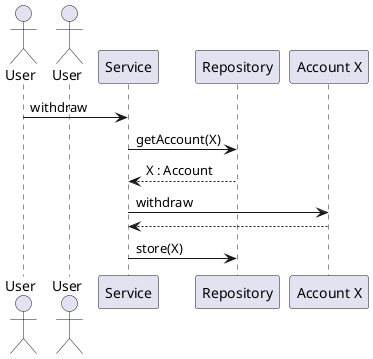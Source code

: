 @startuml

actor "User" as U1
actor "User" as U2
participant "Service" as S
participant "Repository" as R
participant "Account X" as A

U1 -> S: withdraw
S -> R: getAccount(X)
S <-- R: X : Account
S -> A: withdraw
S <-- A:
S -> R: store(X)

@enduml